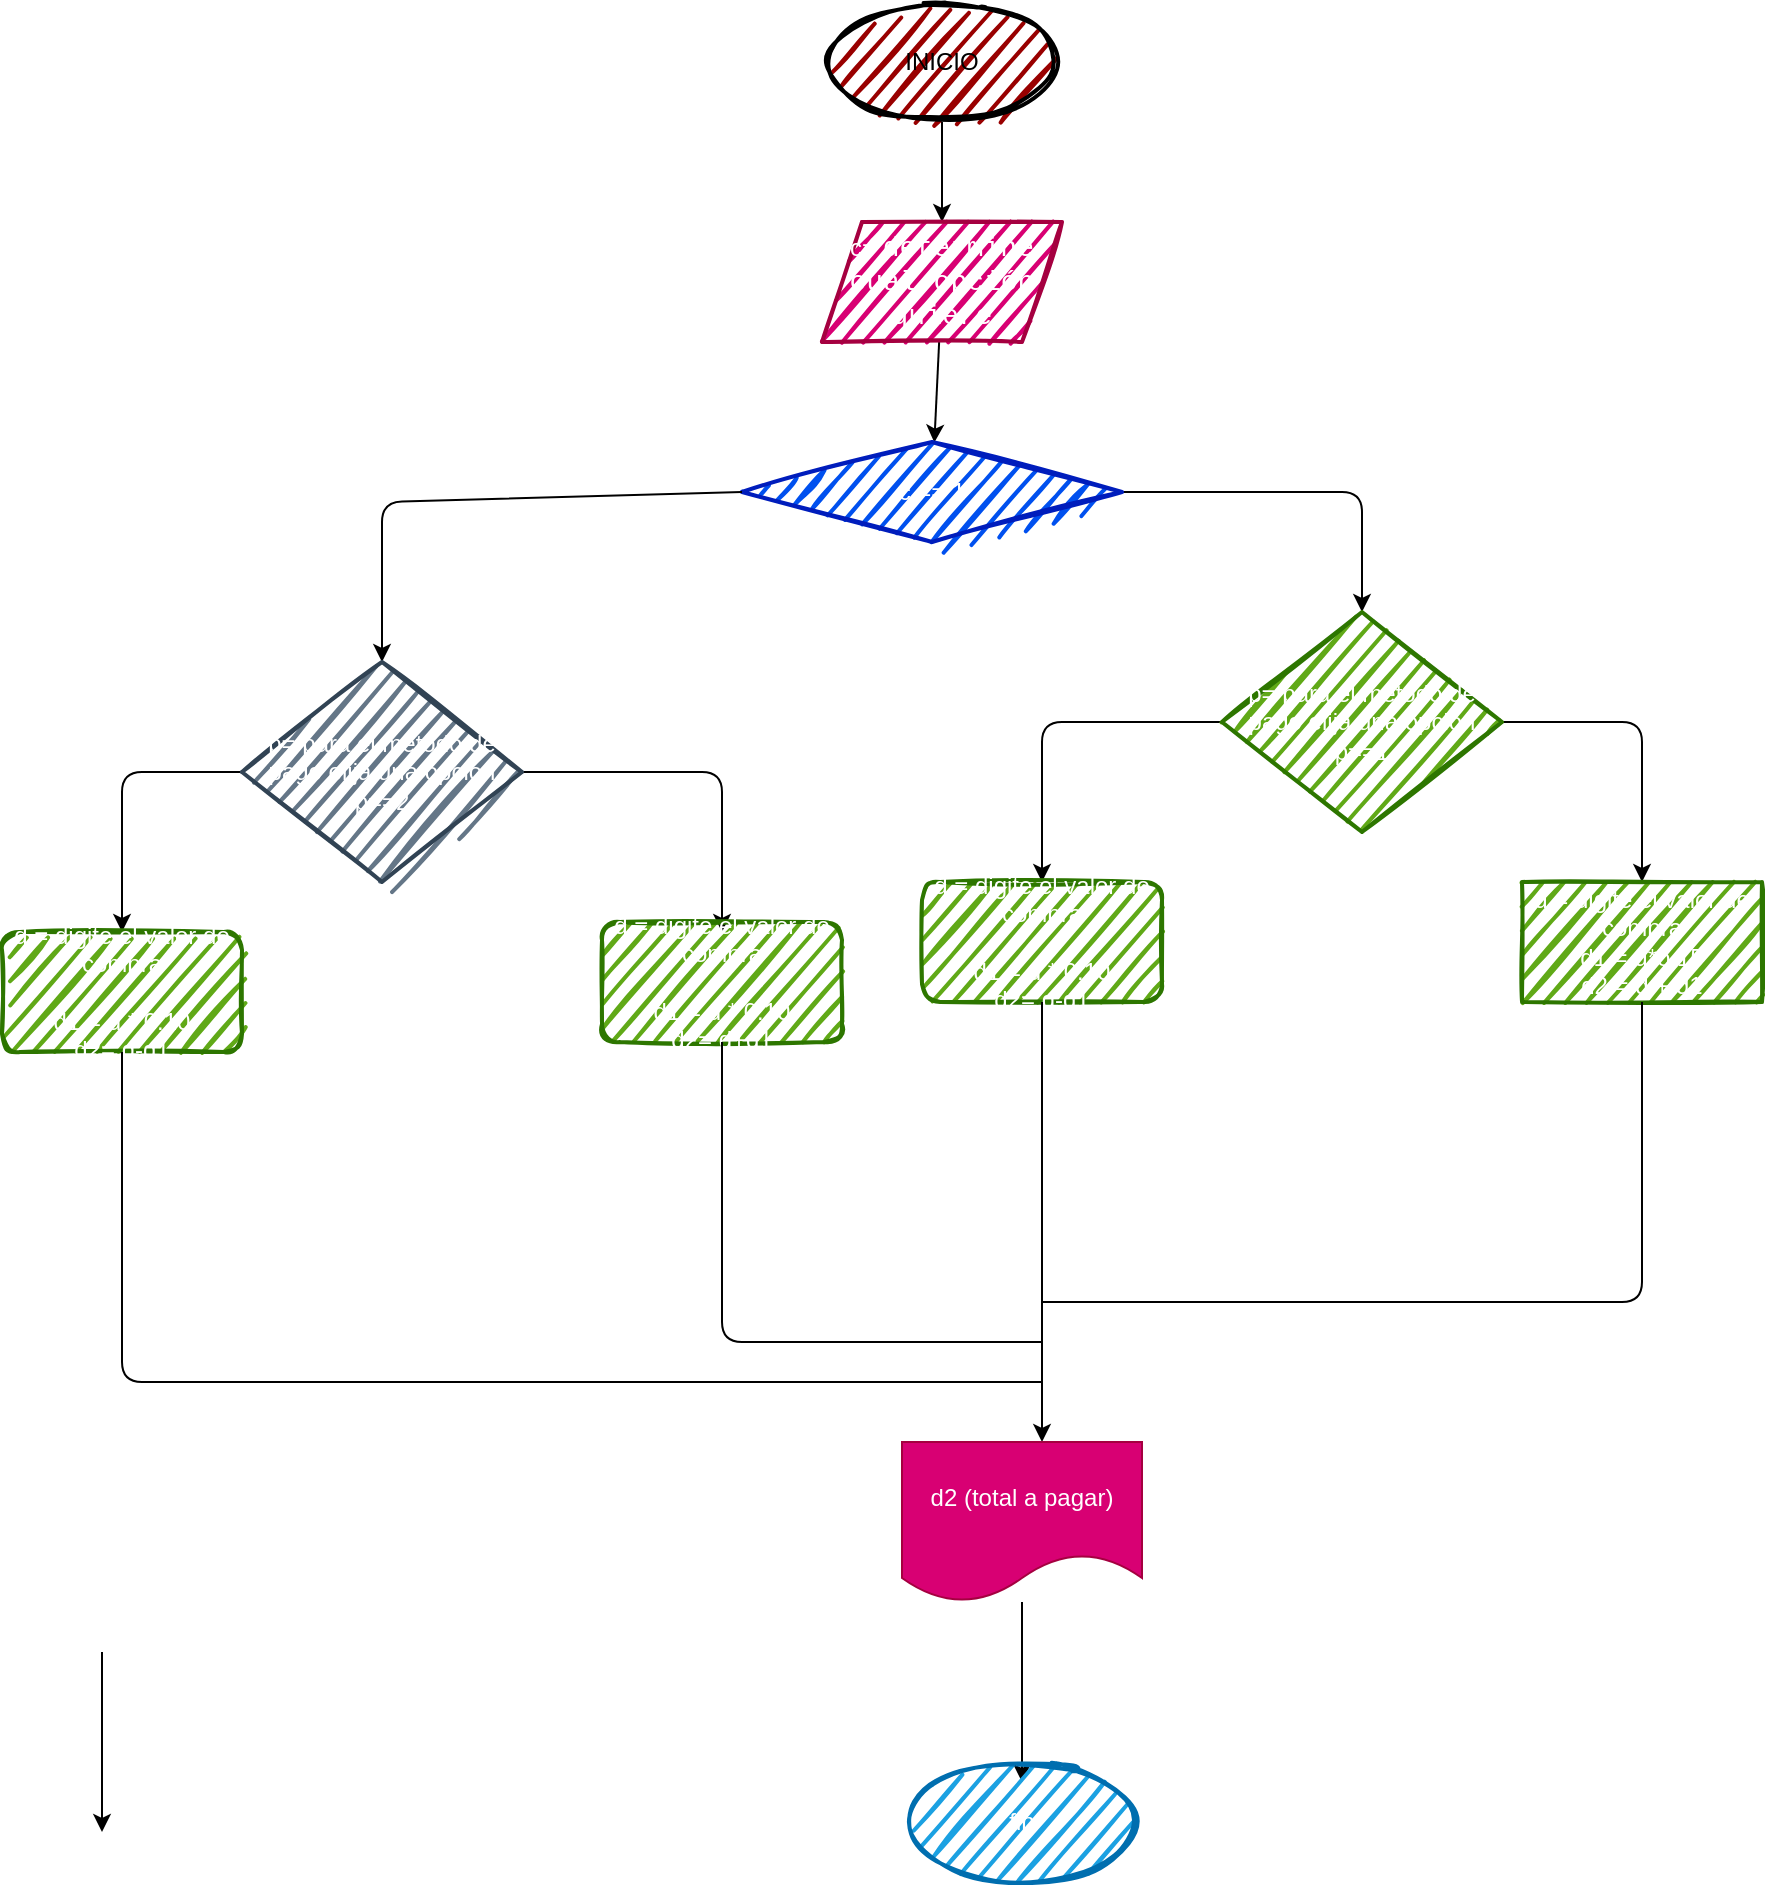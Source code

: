 <mxfile>
    <diagram id="FUg3EEcsEjv8cldkQ-AA" name="Página-1">
        <mxGraphModel dx="1491" dy="553" grid="1" gridSize="10" guides="1" tooltips="1" connect="1" arrows="1" fold="1" page="1" pageScale="1" pageWidth="827" pageHeight="1169" math="0" shadow="0">
            <root>
                <mxCell id="0"/>
                <mxCell id="1" parent="0"/>
                <mxCell id="29" value="" style="edgeStyle=none;html=1;" edge="1" parent="1" source="27" target="28">
                    <mxGeometry relative="1" as="geometry"/>
                </mxCell>
                <mxCell id="27" value="INICIO" style="ellipse;whiteSpace=wrap;html=1;strokeWidth=2;fillWeight=2;hachureGap=8;fillColor=#990000;fillStyle=dots;sketch=1;" vertex="1" parent="1">
                    <mxGeometry x="230" y="170" width="120" height="60" as="geometry"/>
                </mxCell>
                <mxCell id="31" value="" style="edgeStyle=none;html=1;fontColor=#FFFFFF;" edge="1" parent="1" source="28" target="30">
                    <mxGeometry relative="1" as="geometry"/>
                </mxCell>
                <mxCell id="28" value="c=&amp;nbsp;&lt;span style=&quot;font-family: &amp;#34;consolas&amp;#34; , &amp;#34;courier new&amp;#34; , monospace ; font-size: 14px&quot;&gt;determine cual opción quiere&lt;/span&gt;" style="shape=parallelogram;perimeter=parallelogramPerimeter;whiteSpace=wrap;html=1;fixedSize=1;fillColor=#d80073;strokeWidth=2;fillWeight=2;hachureGap=8;fillStyle=dots;sketch=1;fontColor=#ffffff;strokeColor=#A50040;" vertex="1" parent="1">
                    <mxGeometry x="230" y="280" width="120" height="60" as="geometry"/>
                </mxCell>
                <mxCell id="34" value="" style="edgeStyle=none;html=1;fontColor=#FFFFFF;" edge="1" parent="1" source="30" target="33">
                    <mxGeometry relative="1" as="geometry">
                        <Array as="points">
                            <mxPoint x="500" y="415"/>
                        </Array>
                    </mxGeometry>
                </mxCell>
                <mxCell id="30" value="c == 1" style="rhombus;whiteSpace=wrap;html=1;fillColor=#0050ef;strokeColor=#001DBC;fontColor=#ffffff;strokeWidth=2;fillWeight=2;hachureGap=8;fillStyle=dots;sketch=1;" vertex="1" parent="1">
                    <mxGeometry x="190" y="390" width="190" height="50" as="geometry"/>
                </mxCell>
                <mxCell id="37" value="" style="edgeStyle=none;html=1;fontColor=#FFFFFF;" edge="1" parent="1" source="33" target="36">
                    <mxGeometry relative="1" as="geometry">
                        <Array as="points">
                            <mxPoint x="340" y="530"/>
                        </Array>
                    </mxGeometry>
                </mxCell>
                <mxCell id="39" value="" style="edgeStyle=none;html=1;fontColor=#FFFFFF;" edge="1" parent="1" source="33" target="38">
                    <mxGeometry relative="1" as="geometry">
                        <Array as="points">
                            <mxPoint x="640" y="530"/>
                        </Array>
                    </mxGeometry>
                </mxCell>
                <mxCell id="33" value="p= para el metodo de pago elija una opcion&lt;br&gt;p==1" style="rhombus;whiteSpace=wrap;html=1;fillColor=#60a917;strokeColor=#2D7600;fontColor=#ffffff;strokeWidth=2;fillWeight=2;hachureGap=8;fillStyle=dots;sketch=1;" vertex="1" parent="1">
                    <mxGeometry x="430" y="475" width="140" height="110" as="geometry"/>
                </mxCell>
                <mxCell id="35" value="v" style="text;html=1;align=center;verticalAlign=middle;resizable=0;points=[];autosize=1;strokeColor=none;fillColor=none;fontColor=#FFFFFF;" vertex="1" parent="1">
                    <mxGeometry x="430" y="370" width="20" height="20" as="geometry"/>
                </mxCell>
                <mxCell id="36" value="d = digite el valor de compra&lt;br&gt;&lt;br&gt;d1 = d * 0.10&lt;br&gt;d2= d-d1" style="rounded=1;whiteSpace=wrap;html=1;fillColor=#60a917;strokeColor=#2D7600;fontColor=#ffffff;strokeWidth=2;fillWeight=2;hachureGap=8;fillStyle=dots;sketch=1;" vertex="1" parent="1">
                    <mxGeometry x="280" y="610" width="120" height="60" as="geometry"/>
                </mxCell>
                <mxCell id="38" value="d = digite el valor de compra&lt;br&gt;d1 = d*o.15&lt;br&gt;d2 = d + d1" style="whiteSpace=wrap;html=1;fillColor=#60a917;strokeColor=#2D7600;fontColor=#ffffff;strokeWidth=2;fillWeight=2;hachureGap=8;fillStyle=dots;sketch=1;" vertex="1" parent="1">
                    <mxGeometry x="580" y="610" width="120" height="60" as="geometry"/>
                </mxCell>
                <mxCell id="40" value="v" style="text;html=1;align=center;verticalAlign=middle;resizable=0;points=[];autosize=1;strokeColor=none;fillColor=none;fontColor=#FFFFFF;" vertex="1" parent="1">
                    <mxGeometry x="630" y="510" width="20" height="20" as="geometry"/>
                </mxCell>
                <mxCell id="41" value="f" style="text;html=1;align=center;verticalAlign=middle;resizable=0;points=[];autosize=1;strokeColor=none;fillColor=none;fontColor=#FFFFFF;" vertex="1" parent="1">
                    <mxGeometry x="350" y="510" width="20" height="20" as="geometry"/>
                </mxCell>
                <mxCell id="44" value="" style="endArrow=classic;html=1;fontColor=#FFFFFF;exitX=0.5;exitY=1;exitDx=0;exitDy=0;" edge="1" parent="1" source="36">
                    <mxGeometry width="50" height="50" relative="1" as="geometry">
                        <mxPoint x="540" y="810" as="sourcePoint"/>
                        <mxPoint x="340" y="890" as="targetPoint"/>
                    </mxGeometry>
                </mxCell>
                <mxCell id="45" value="" style="endArrow=none;html=1;fontColor=#FFFFFF;entryX=0.5;entryY=1;entryDx=0;entryDy=0;" edge="1" parent="1" target="38">
                    <mxGeometry width="50" height="50" relative="1" as="geometry">
                        <mxPoint x="340" y="820" as="sourcePoint"/>
                        <mxPoint x="590" y="760" as="targetPoint"/>
                        <Array as="points">
                            <mxPoint x="640" y="820"/>
                        </Array>
                    </mxGeometry>
                </mxCell>
                <mxCell id="48" value="" style="edgeStyle=none;html=1;fontColor=#FFFFFF;" edge="1" parent="1" source="46">
                    <mxGeometry relative="1" as="geometry">
                        <mxPoint x="330" y="1060" as="targetPoint"/>
                    </mxGeometry>
                </mxCell>
                <mxCell id="46" value="d2 (total a pagar)" style="shape=document;whiteSpace=wrap;html=1;boundedLbl=1;labelBackgroundColor=none;fontColor=#ffffff;fillColor=#d80073;strokeColor=#A50040;" vertex="1" parent="1">
                    <mxGeometry x="270" y="890" width="120" height="80" as="geometry"/>
                </mxCell>
                <mxCell id="49" value="fin" style="ellipse;whiteSpace=wrap;html=1;strokeWidth=2;fillWeight=2;hachureGap=8;fillColor=#1ba1e2;fillStyle=dots;sketch=1;labelBackgroundColor=none;fontColor=#ffffff;strokeColor=#006EAF;" vertex="1" parent="1">
                    <mxGeometry x="270" y="1050" width="120" height="60" as="geometry"/>
                </mxCell>
                <mxCell id="63" value="" style="edgeStyle=none;html=1;fontColor=#FFFFFF;exitX=0;exitY=0.5;exitDx=0;exitDy=0;" edge="1" parent="1" target="66" source="30">
                    <mxGeometry relative="1" as="geometry">
                        <mxPoint x="-80" y="440" as="sourcePoint"/>
                        <Array as="points">
                            <mxPoint x="10" y="420"/>
                        </Array>
                    </mxGeometry>
                </mxCell>
                <mxCell id="64" value="" style="edgeStyle=none;html=1;fontColor=#FFFFFF;" edge="1" parent="1" source="66" target="67">
                    <mxGeometry relative="1" as="geometry">
                        <Array as="points">
                            <mxPoint x="-120" y="555"/>
                        </Array>
                    </mxGeometry>
                </mxCell>
                <mxCell id="65" value="" style="edgeStyle=none;html=1;fontColor=#FFFFFF;" edge="1" parent="1" source="66">
                    <mxGeometry relative="1" as="geometry">
                        <mxPoint x="180" y="635" as="targetPoint"/>
                        <Array as="points">
                            <mxPoint x="180" y="555"/>
                        </Array>
                    </mxGeometry>
                </mxCell>
                <mxCell id="66" value="p= para el metodo de pago elija una opcion&lt;br&gt;p==2" style="rhombus;whiteSpace=wrap;html=1;fillColor=#647687;strokeColor=#314354;fontColor=#ffffff;strokeWidth=2;fillWeight=2;hachureGap=8;fillStyle=dots;sketch=1;" vertex="1" parent="1">
                    <mxGeometry x="-60" y="500" width="140" height="110" as="geometry"/>
                </mxCell>
                <mxCell id="67" value="d = digite el valor de compra&lt;br&gt;&lt;br&gt;d1 = d * 0.10&lt;br&gt;d2= d-d1" style="rounded=1;whiteSpace=wrap;html=1;fillColor=#60a917;strokeColor=#2D7600;fontColor=#ffffff;strokeWidth=2;fillWeight=2;hachureGap=8;fillStyle=dots;sketch=1;" vertex="1" parent="1">
                    <mxGeometry x="-180" y="635" width="120" height="60" as="geometry"/>
                </mxCell>
                <mxCell id="68" value="v" style="text;html=1;align=center;verticalAlign=middle;resizable=0;points=[];autosize=1;strokeColor=none;fillColor=none;fontColor=#FFFFFF;" vertex="1" parent="1">
                    <mxGeometry x="170" y="535" width="20" height="20" as="geometry"/>
                </mxCell>
                <mxCell id="69" value="f" style="text;html=1;align=center;verticalAlign=middle;resizable=0;points=[];autosize=1;strokeColor=none;fillColor=none;fontColor=#FFFFFF;" vertex="1" parent="1">
                    <mxGeometry x="-110" y="535" width="20" height="20" as="geometry"/>
                </mxCell>
                <mxCell id="72" value="" style="edgeStyle=none;html=1;fontColor=#FFFFFF;" edge="1" parent="1">
                    <mxGeometry relative="1" as="geometry">
                        <mxPoint x="-130" y="1085.0" as="targetPoint"/>
                        <mxPoint x="-130" y="995" as="sourcePoint"/>
                    </mxGeometry>
                </mxCell>
                <mxCell id="74" value="d = digite el valor de compra&lt;br&gt;&lt;br&gt;d1 = d * 0.10&lt;br&gt;d2= d+d1" style="rounded=1;whiteSpace=wrap;html=1;fillColor=#60a917;strokeColor=#2D7600;fontColor=#ffffff;strokeWidth=2;fillWeight=2;hachureGap=8;fillStyle=dots;sketch=1;" vertex="1" parent="1">
                    <mxGeometry x="120" y="630" width="120" height="60" as="geometry"/>
                </mxCell>
                <mxCell id="76" value="" style="endArrow=none;html=1;fontColor=#FFFFFF;exitX=0.5;exitY=1;exitDx=0;exitDy=0;" edge="1" parent="1" source="67">
                    <mxGeometry width="50" height="50" relative="1" as="geometry">
                        <mxPoint x="-20" y="710" as="sourcePoint"/>
                        <mxPoint x="340" y="860" as="targetPoint"/>
                        <Array as="points">
                            <mxPoint x="-120" y="860"/>
                        </Array>
                    </mxGeometry>
                </mxCell>
                <mxCell id="77" value="" style="endArrow=none;html=1;fontColor=#FFFFFF;entryX=0.5;entryY=1;entryDx=0;entryDy=0;" edge="1" parent="1" target="74">
                    <mxGeometry width="50" height="50" relative="1" as="geometry">
                        <mxPoint x="340" y="840" as="sourcePoint"/>
                        <mxPoint x="30" y="660" as="targetPoint"/>
                        <Array as="points">
                            <mxPoint x="180" y="840"/>
                        </Array>
                    </mxGeometry>
                </mxCell>
            </root>
        </mxGraphModel>
    </diagram>
</mxfile>
